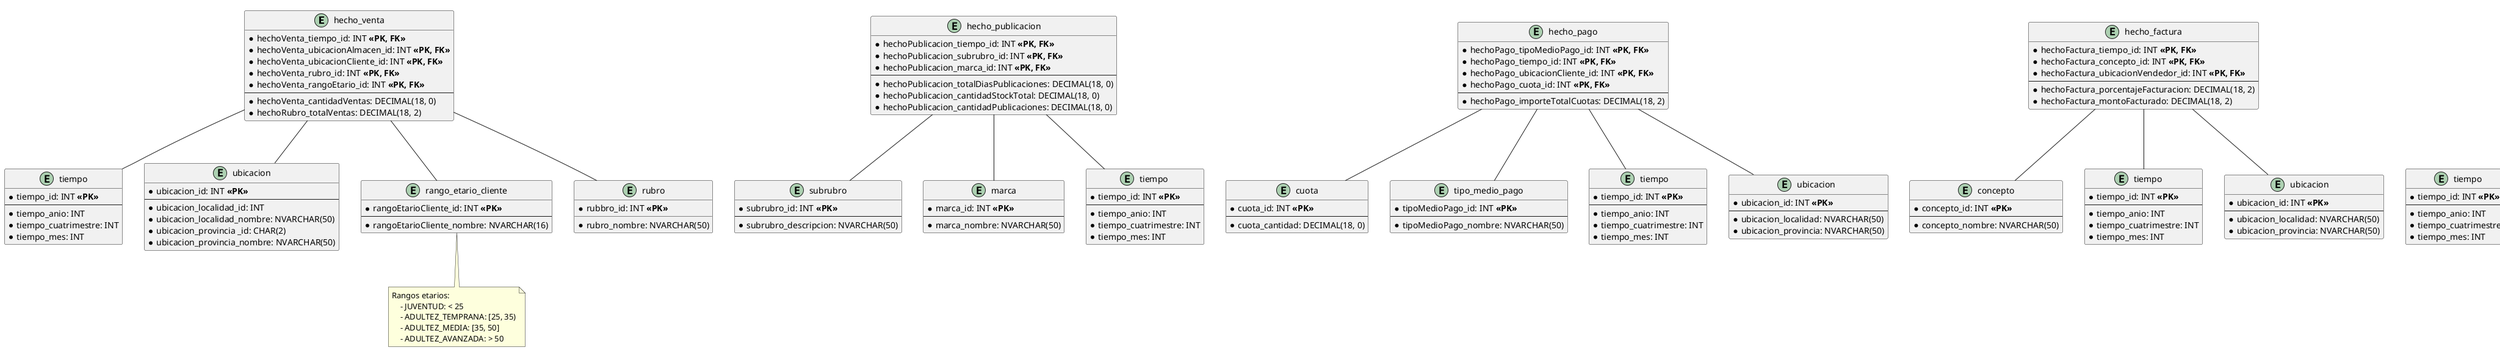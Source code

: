 @startuml  diagrama-entidad-relacion-BI.

/'
    Aclaraciones:
        - Considere no poner la palabra "dimensión" en los nombres de las tablas (por ejemplo, usar solo "tiempo" en lugar de "dimensión_tiempo"). Esto hace los nombres más cortos y claros. Además, el diagrama permite identificar fácilmente qué tablas son hechos y cuáles son dimensiones.

        - La consigna dice: "Se deberán considerar como mínimo las siguientes dimensiones, además de las que el alumno considere convenientes." Por eso, probablemente tengamos que agregar más dimensiones o hechos, o tal vez más atributos en algunas dimensiones.

        - Para avanzar, usé:
            - https://raw.githubusercontent.com/sebastiangilberto/utn-gdd-2c2022-tp/main/tp/der/der_BI.svg
            - Las diapositivas del profesor sobre el modelo de estrella, OLAP y DataWarehouse.

        - No estoy seguro sobre el rango horario y el rango etario. Puede que queden bien como están, tener un atributo para cada tipo o quizas se les ocurra otra idea.

        - Acuerdense de que los tipos datos deben ser los mismos de la tabla principal: "Todas las columnas creadas para las nuevas tablas deberán respetar los mismos tipos de datos de las columnas existentes en la tabla maestra."

        - Tengo dudas sobre si el "producto" debería ser un hecho o una dimensión, o si puede ser ambas cosas en distintas tablas. La misma duda tengo con "publicación".
'/


'----------------------------------
'---------- HECHO VENTA -----------
'----------------------------------

entity "hecho_venta" {
  * hechoVenta_tiempo_id: INT **<<PK, FK>>**
  * hechoVenta_ubicacionAlmacen_id: INT **<<PK, FK>>**
  * hechoVenta_ubicacionCliente_id: INT **<<PK, FK>>**
  * hechoVenta_rubro_id: INT **<<PK, FK>>**
  * hechoVenta_rangoEtario_id: INT **<<PK, FK>>**
  --
    * hechoVenta_cantidadVentas: DECIMAL(18, 0)
    * hechoRubro_totalVentas: DECIMAL(18, 2)
}

entity "tiempo" {
  * tiempo_id: INT **<<PK>>**
  --
    * tiempo_anio: INT  
    * tiempo_cuatrimestre: INT
    * tiempo_mes: INT
}

entity "ubicacion" {
  * ubicacion_id: INT **<<PK>>**
  --
    * ubicacion_localidad_id: INT
    * ubicacion_localidad_nombre: NVARCHAR(50)
    * ubicacion_provincia _id: CHAR(2)
    * ubicacion_provincia_nombre: NVARCHAR(50)
}

entity "rango_etario_cliente" {
  * rangoEtarioCliente_id: INT **<<PK>>**
  --
    * rangoEtarioCliente_nombre: NVARCHAR(16)
}
note bottom
    Rangos etarios: 
        - JUVENTUD: < 25
        - ADULTEZ_TEMPRANA: [25, 35)
        - ADULTEZ_MEDIA: [35, 50]
        - ADULTEZ_AVANZADA: > 50
end note


entity "rubro" {
  * rubbro_id: INT **<<PK>>**
    * rubro_nombre: NVARCHAR(50)
}

hecho_venta -- "tiempo"
hecho_venta -- "ubicacion"
hecho_venta -- "rango_etario_cliente"
hecho_venta -- "rubro"


'----------------------------------
'------- HECHO PUBLICACION --------
'----------------------------------

entity "hecho_publicacion" {
  * hechoPublicacion_tiempo_id: INT **<<PK, FK>>**
  * hechoPublicacion_subrubro_id: INT **<<PK, FK>>**
  * hechoPublicacion_marca_id: INT **<<PK, FK>>**
  --
    * hechoPublicacion_totalDiasPublicaciones: DECIMAL(18, 0)
    * hechoPublicacion_cantidadStockTotal: DECIMAL(18, 0)
    * hechoPublicacion_cantidadPublicaciones: DECIMAL(18, 0)
}

entity "subrubro" {
  * subrubro_id: INT **<<PK>>**
  --
    * subrubro_descripcion: NVARCHAR(50)
}

entity "marca" {
  * marca_id: INT **<<PK>>**
  --
    * marca_nombre: NVARCHAR(50)
}

entity "tiempo " {
  * tiempo_id: INT **<<PK>>**
  --
    * tiempo_anio: INT  
    * tiempo_cuatrimestre: INT
    * tiempo_mes: INT
}

hecho_publicacion -- "tiempo "
hecho_publicacion -- "subrubro"
hecho_publicacion -- "marca"


'----------------------------------
'----------- HECHO PAGO -----------
'----------------------------------

entity "hecho_pago" {
  * hechoPago_tipoMedioPago_id: INT **<<PK, FK>>**
  * hechoPago_tiempo_id: INT **<<PK, FK>>**
  * hechoPago_ubicacionCliente_id: INT **<<PK, FK>>**
  * hechoPago_cuota_id: INT **<<PK, FK>>**
  --
    * hechoPago_importeTotalCuotas: DECIMAL(18, 2)
}

entity "cuota"{
  * cuota_id: INT **<<PK>>**
  --
    * cuota_cantidad: DECIMAL(18, 0)
}

entity "tipo_medio_pago" {
  * tipoMedioPago_id: INT **<<PK>>**
  --
    * tipoMedioPago_nombre: NVARCHAR(50)
}

entity "tiempo   " {
  * tiempo_id: INT **<<PK>>**
  --
    * tiempo_anio: INT  
    * tiempo_cuatrimestre: INT
    * tiempo_mes: INT
}

entity "ubicacion  " {
  * ubicacion_id: INT **<<PK>>**
  --
    * ubicacion_localidad: NVARCHAR(50)
    * ubicacion_provincia: NVARCHAR(50)
}

hecho_pago -- "tipo_medio_pago"
hecho_pago -- "tiempo   "
hecho_pago -- "ubicacion  "
hecho_pago -- "cuota"


'----------------------------------
'--------- HECHO FACTURA ----------
'----------------------------------

entity "hecho_factura" {
  * hechoFactura_tiempo_id: INT **<<PK, FK>>**
  * hechoFactura_concepto_id: INT **<<PK, FK>>**
  * hechoFactura_ubicacionVendedor_id: INT **<<PK, FK>>**
  --
    * hechoFactura_porcentajeFacturacion: DECIMAL(18, 2)
    * hechoFactura_montoFacturado: DECIMAL(18, 2)
}

entity "concepto" {
  * concepto_id: INT **<<PK>>**
  --
    * concepto_nombre: NVARCHAR(50)
}

entity "tiempo     " {
  * tiempo_id: INT **<<PK>>**
  --
    * tiempo_anio: INT  
    * tiempo_cuatrimestre: INT
    * tiempo_mes: INT
}

entity "ubicacion    " {
  * ubicacion_id: INT **<<PK>>**
  --
    * ubicacion_localidad: NVARCHAR(50)
    * ubicacion_provincia: NVARCHAR(50)
}

hecho_factura -- "tiempo     "
hecho_factura -- "concepto"
hecho_factura -- "ubicacion    "


'----------------------------------
'---------- HECHO ENVIO -----------
'----------------------------------

entity "hecho_envio" {
  * hechoEnvio_tiempo_id: INT **<<PK, FK>>**
  * hechoVenta_ubicacionAlmacen_id: INT **<<PK, FK>>**
  * hechoVenta_ubicacionCliente_id: INT **<<PK, FK>>**
  * hechoEnvio_tipoEnvio_id: INT **<<PK, FK>>**
  --
    * hechoEnvio_cantidadEnvios: DECIMAL(18, 0)
    * hechoEnvio_totalEnviosCumplidos: DECIMAL(18, 0)
    * hechoEnvio_totalEnviosNoCumplidos: DECIMAL(18, 0)
    * hechoEnvio_totalCostoEnvio: DECIMAL(18, 2)
}

entity "tiempo      " {
  * tiempo_id: INT **<<PK>>**
  --
    * tiempo_anio: INT  
    * tiempo_cuatrimestre: INT
    * tiempo_mes: INT
}

entity "ubicacion     " {
  * ubicacion_id: INT **<<PK>>**
  --
    * ubicacion_localidad: NVARCHAR(50)
    * ubicacion_provincia: NVARCHAR(50)
}

entity "tipo_envio" {
  * tipoEnvio_id: INT **<<PK>>**
  --
    * tipoEnvio_nombre: NVARCHAR(50)
}

hecho_envio -- "tiempo      "
hecho_envio -- "ubicacion     "
hecho_envio -- "tipo_envio"

@enduml 